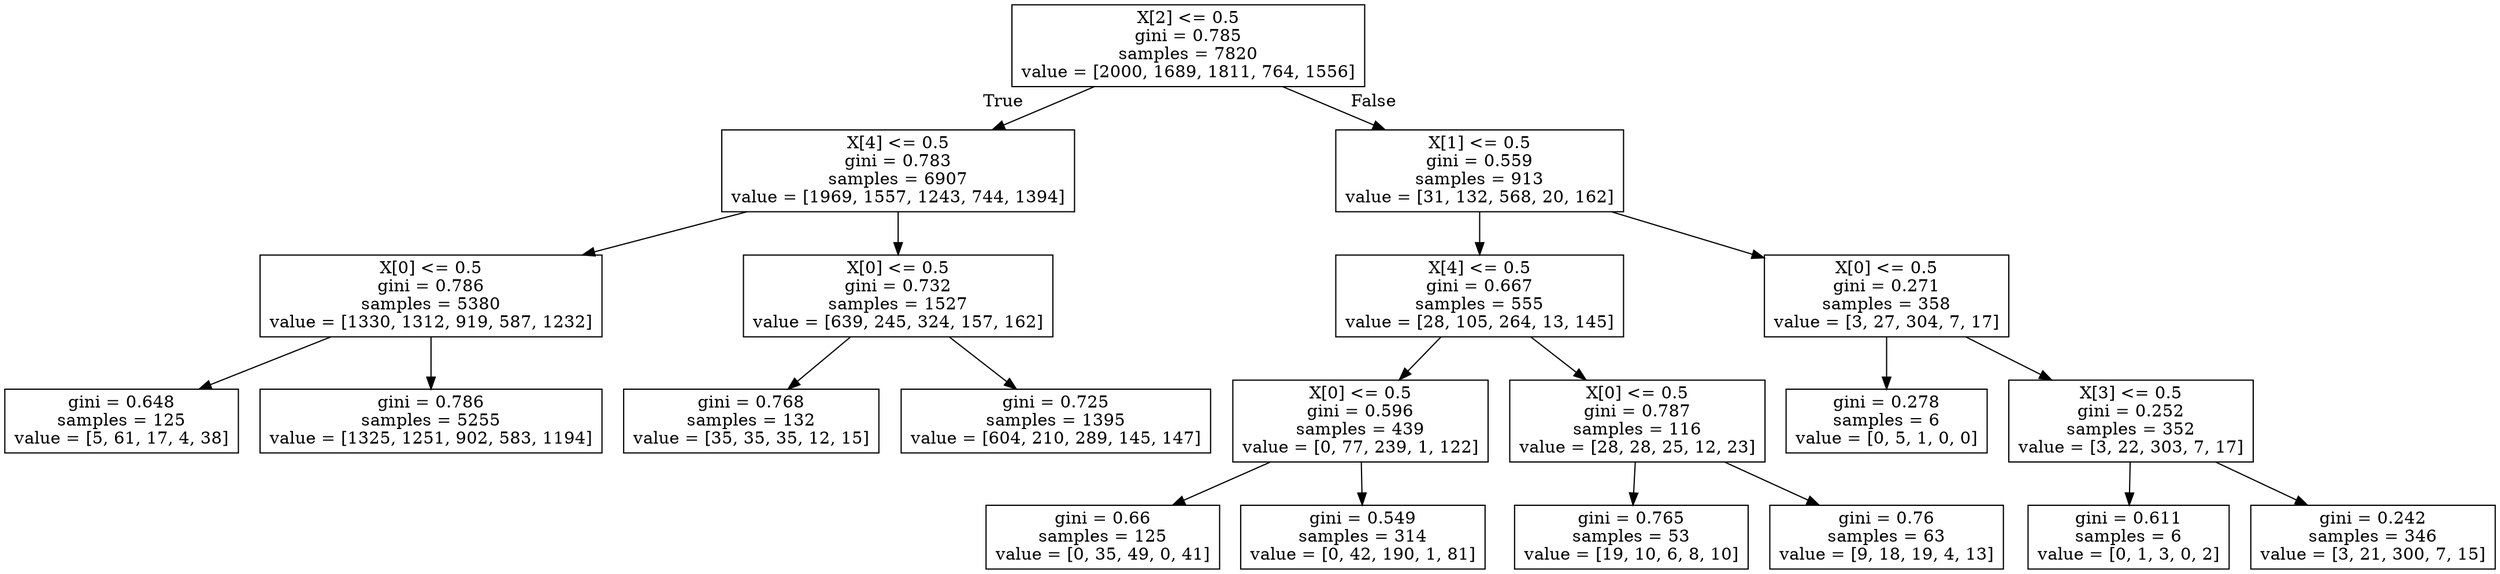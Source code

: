 digraph Tree {
node [shape=box] ;
0 [label="X[2] <= 0.5\ngini = 0.785\nsamples = 7820\nvalue = [2000, 1689, 1811, 764, 1556]"] ;
1 [label="X[4] <= 0.5\ngini = 0.783\nsamples = 6907\nvalue = [1969, 1557, 1243, 744, 1394]"] ;
0 -> 1 [labeldistance=2.5, labelangle=45, headlabel="True"] ;
2 [label="X[0] <= 0.5\ngini = 0.786\nsamples = 5380\nvalue = [1330, 1312, 919, 587, 1232]"] ;
1 -> 2 ;
3 [label="gini = 0.648\nsamples = 125\nvalue = [5, 61, 17, 4, 38]"] ;
2 -> 3 ;
4 [label="gini = 0.786\nsamples = 5255\nvalue = [1325, 1251, 902, 583, 1194]"] ;
2 -> 4 ;
5 [label="X[0] <= 0.5\ngini = 0.732\nsamples = 1527\nvalue = [639, 245, 324, 157, 162]"] ;
1 -> 5 ;
6 [label="gini = 0.768\nsamples = 132\nvalue = [35, 35, 35, 12, 15]"] ;
5 -> 6 ;
7 [label="gini = 0.725\nsamples = 1395\nvalue = [604, 210, 289, 145, 147]"] ;
5 -> 7 ;
8 [label="X[1] <= 0.5\ngini = 0.559\nsamples = 913\nvalue = [31, 132, 568, 20, 162]"] ;
0 -> 8 [labeldistance=2.5, labelangle=-45, headlabel="False"] ;
9 [label="X[4] <= 0.5\ngini = 0.667\nsamples = 555\nvalue = [28, 105, 264, 13, 145]"] ;
8 -> 9 ;
10 [label="X[0] <= 0.5\ngini = 0.596\nsamples = 439\nvalue = [0, 77, 239, 1, 122]"] ;
9 -> 10 ;
11 [label="gini = 0.66\nsamples = 125\nvalue = [0, 35, 49, 0, 41]"] ;
10 -> 11 ;
12 [label="gini = 0.549\nsamples = 314\nvalue = [0, 42, 190, 1, 81]"] ;
10 -> 12 ;
13 [label="X[0] <= 0.5\ngini = 0.787\nsamples = 116\nvalue = [28, 28, 25, 12, 23]"] ;
9 -> 13 ;
14 [label="gini = 0.765\nsamples = 53\nvalue = [19, 10, 6, 8, 10]"] ;
13 -> 14 ;
15 [label="gini = 0.76\nsamples = 63\nvalue = [9, 18, 19, 4, 13]"] ;
13 -> 15 ;
16 [label="X[0] <= 0.5\ngini = 0.271\nsamples = 358\nvalue = [3, 27, 304, 7, 17]"] ;
8 -> 16 ;
17 [label="gini = 0.278\nsamples = 6\nvalue = [0, 5, 1, 0, 0]"] ;
16 -> 17 ;
18 [label="X[3] <= 0.5\ngini = 0.252\nsamples = 352\nvalue = [3, 22, 303, 7, 17]"] ;
16 -> 18 ;
19 [label="gini = 0.611\nsamples = 6\nvalue = [0, 1, 3, 0, 2]"] ;
18 -> 19 ;
20 [label="gini = 0.242\nsamples = 346\nvalue = [3, 21, 300, 7, 15]"] ;
18 -> 20 ;
}